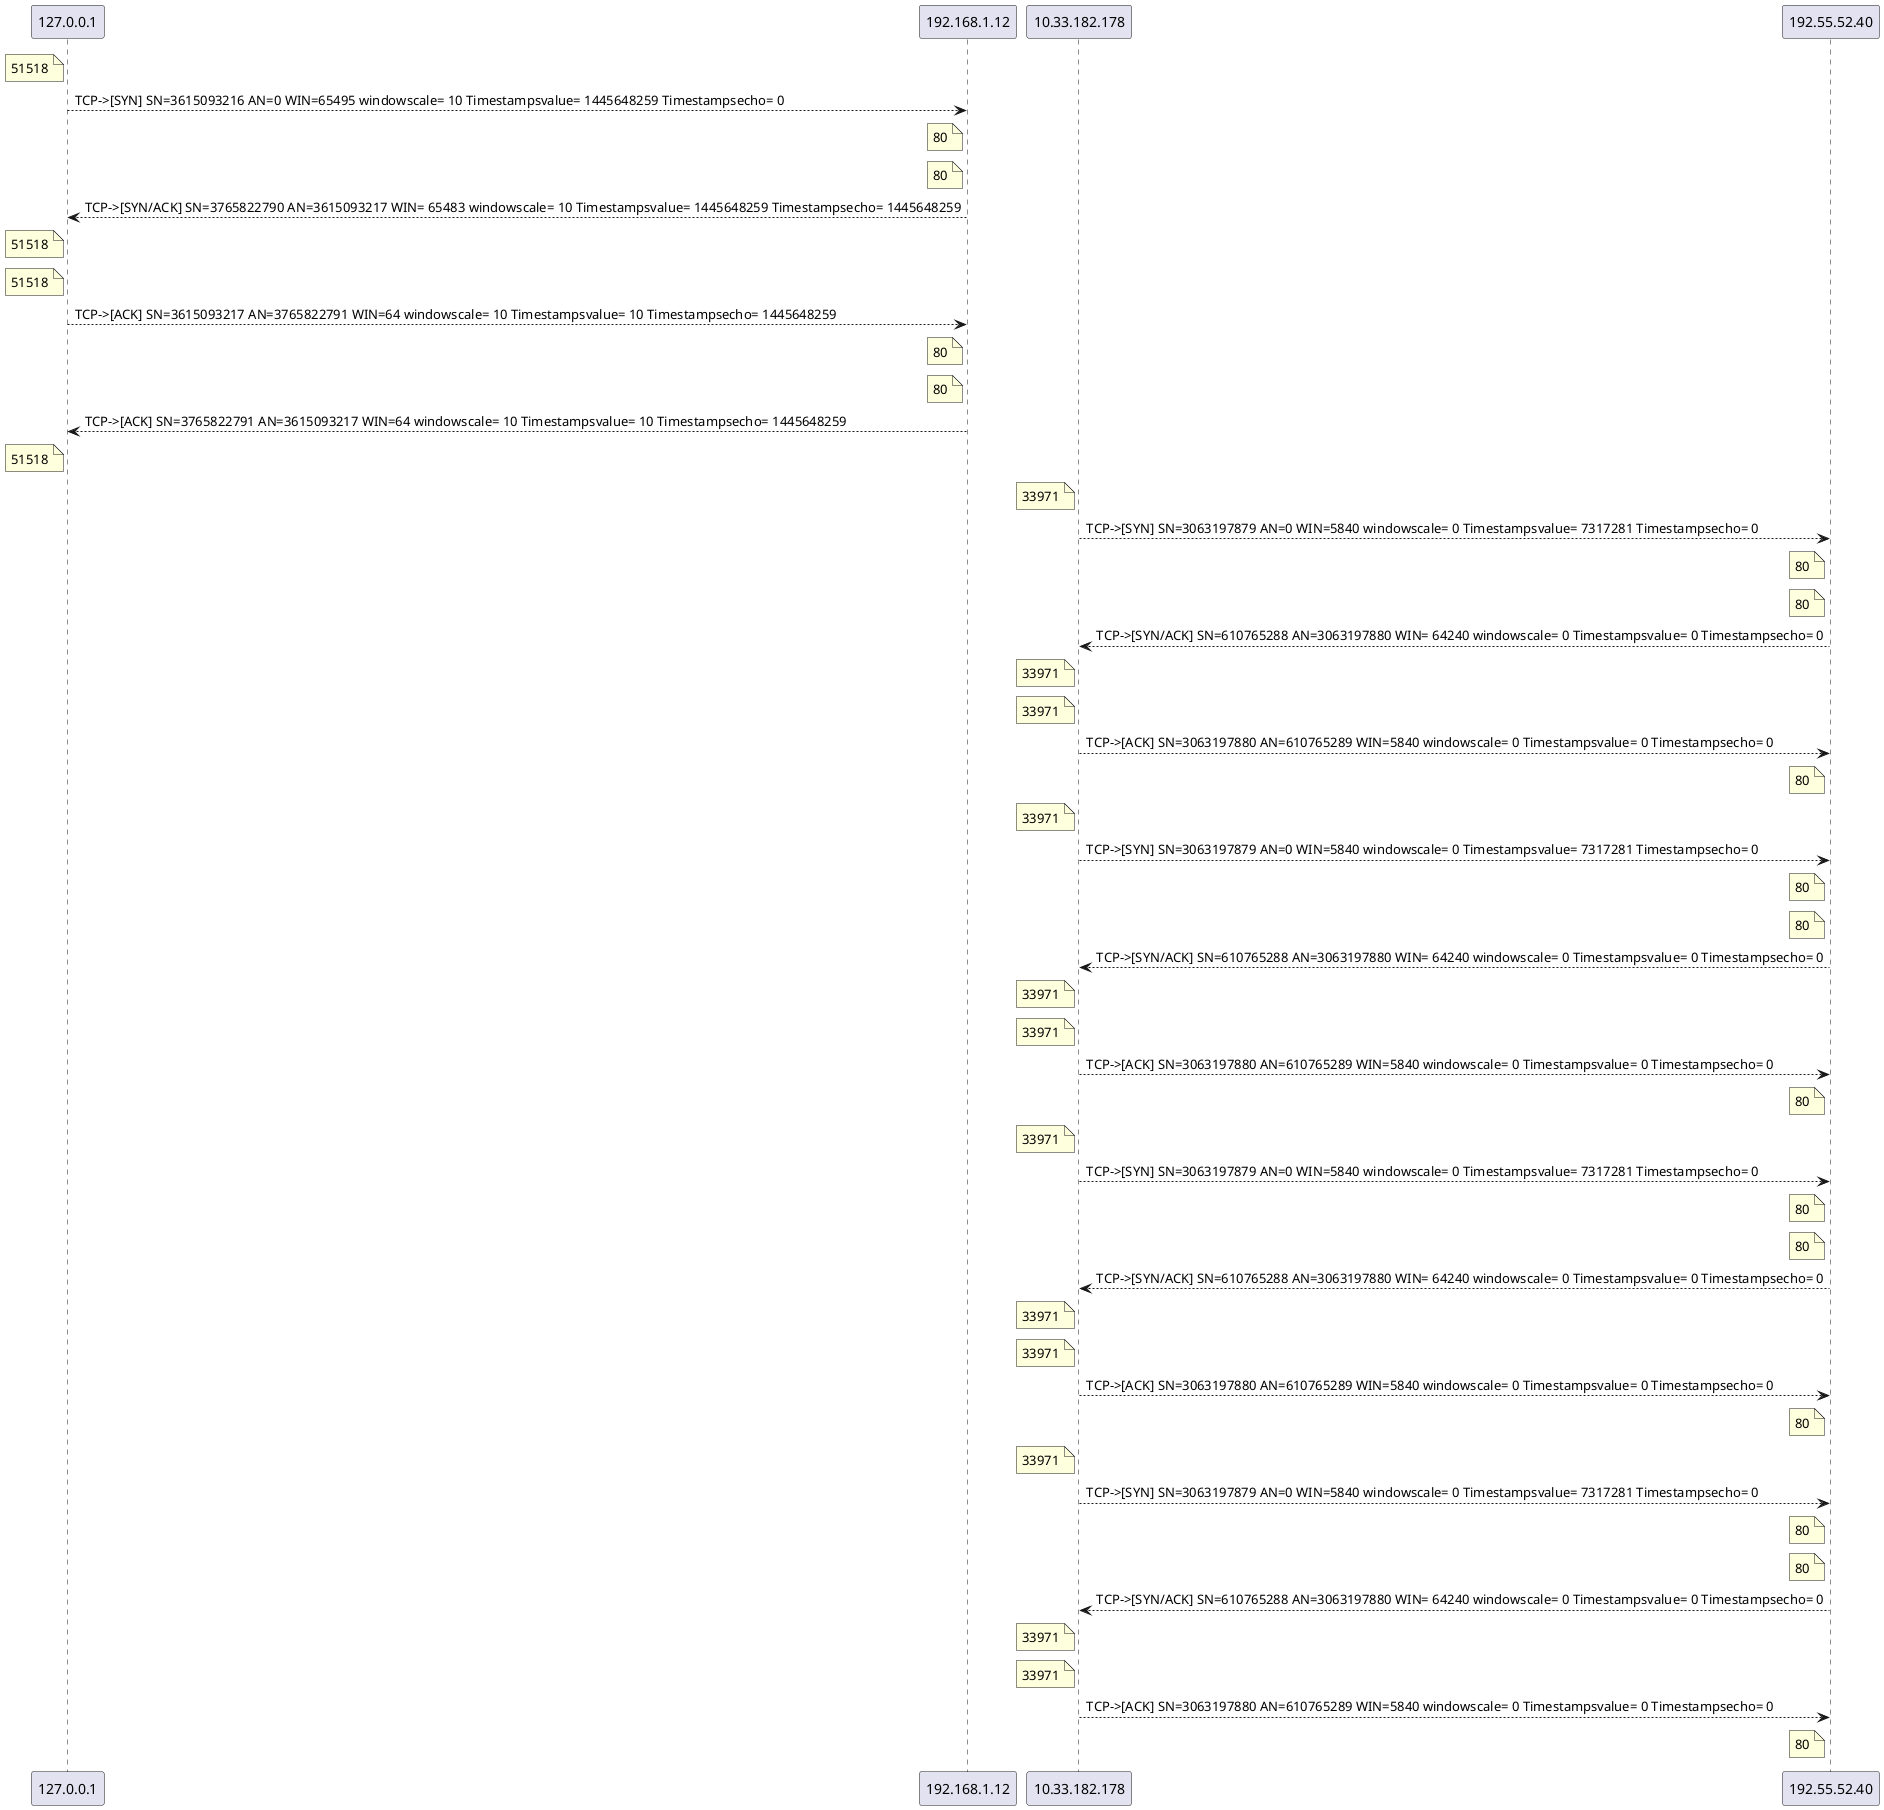 @startuml
note left of 127.0.0.1
51518
end note
127.0.0.1-->192.168.1.12:TCP->[SYN] SN=3615093216 AN=0 WIN=65495 windowscale= 10 Timestampsvalue= 1445648259 Timestampsecho= 0
note left of 192.168.1.12
80
end note
note left of 192.168.1.12
80
end note
192.168.1.12-->127.0.0.1:TCP->[SYN/ACK] SN=3765822790 AN=3615093217 WIN= 65483 windowscale= 10 Timestampsvalue= 1445648259 Timestampsecho= 1445648259
note left of 127.0.0.1
51518
end note
note left of 127.0.0.1
51518
end note
127.0.0.1-->192.168.1.12:TCP->[ACK] SN=3615093217 AN=3765822791 WIN=64 windowscale= 10 Timestampsvalue= 10 Timestampsecho= 1445648259
note left of 192.168.1.12
80
end note
note left of 192.168.1.12
80
end note
192.168.1.12-->127.0.0.1:TCP->[ACK] SN=3765822791 AN=3615093217 WIN=64 windowscale= 10 Timestampsvalue= 10 Timestampsecho= 1445648259
note left of 127.0.0.1
51518
end note
note left of 10.33.182.178
33971
end note
10.33.182.178-->192.55.52.40:TCP->[SYN] SN=3063197879 AN=0 WIN=5840 windowscale= 0 Timestampsvalue= 7317281 Timestampsecho= 0
note left of 192.55.52.40
80
end note
note left of 192.55.52.40
80
end note
192.55.52.40-->10.33.182.178:TCP->[SYN/ACK] SN=610765288 AN=3063197880 WIN= 64240 windowscale= 0 Timestampsvalue= 0 Timestampsecho= 0
note left of 10.33.182.178
33971
end note
note left of 10.33.182.178
33971
end note
10.33.182.178-->192.55.52.40:TCP->[ACK] SN=3063197880 AN=610765289 WIN=5840 windowscale= 0 Timestampsvalue= 0 Timestampsecho= 0
note left of 192.55.52.40
80
end note
note left of 10.33.182.178
33971
end note
10.33.182.178-->192.55.52.40:TCP->[SYN] SN=3063197879 AN=0 WIN=5840 windowscale= 0 Timestampsvalue= 7317281 Timestampsecho= 0
note left of 192.55.52.40
80
end note
note left of 192.55.52.40
80
end note
192.55.52.40-->10.33.182.178:TCP->[SYN/ACK] SN=610765288 AN=3063197880 WIN= 64240 windowscale= 0 Timestampsvalue= 0 Timestampsecho= 0
note left of 10.33.182.178
33971
end note
note left of 10.33.182.178
33971
end note
10.33.182.178-->192.55.52.40:TCP->[ACK] SN=3063197880 AN=610765289 WIN=5840 windowscale= 0 Timestampsvalue= 0 Timestampsecho= 0
note left of 192.55.52.40
80
end note
note left of 10.33.182.178
33971
end note
10.33.182.178-->192.55.52.40:TCP->[SYN] SN=3063197879 AN=0 WIN=5840 windowscale= 0 Timestampsvalue= 7317281 Timestampsecho= 0
note left of 192.55.52.40
80
end note
note left of 192.55.52.40
80
end note
192.55.52.40-->10.33.182.178:TCP->[SYN/ACK] SN=610765288 AN=3063197880 WIN= 64240 windowscale= 0 Timestampsvalue= 0 Timestampsecho= 0
note left of 10.33.182.178
33971
end note
note left of 10.33.182.178
33971
end note
10.33.182.178-->192.55.52.40:TCP->[ACK] SN=3063197880 AN=610765289 WIN=5840 windowscale= 0 Timestampsvalue= 0 Timestampsecho= 0
note left of 192.55.52.40
80
end note
note left of 10.33.182.178
33971
end note
10.33.182.178-->192.55.52.40:TCP->[SYN] SN=3063197879 AN=0 WIN=5840 windowscale= 0 Timestampsvalue= 7317281 Timestampsecho= 0
note left of 192.55.52.40
80
end note
note left of 192.55.52.40
80
end note
192.55.52.40-->10.33.182.178:TCP->[SYN/ACK] SN=610765288 AN=3063197880 WIN= 64240 windowscale= 0 Timestampsvalue= 0 Timestampsecho= 0
note left of 10.33.182.178
33971
end note
note left of 10.33.182.178
33971
end note
10.33.182.178-->192.55.52.40:TCP->[ACK] SN=3063197880 AN=610765289 WIN=5840 windowscale= 0 Timestampsvalue= 0 Timestampsecho= 0
note left of 192.55.52.40
80
end note
@enduml